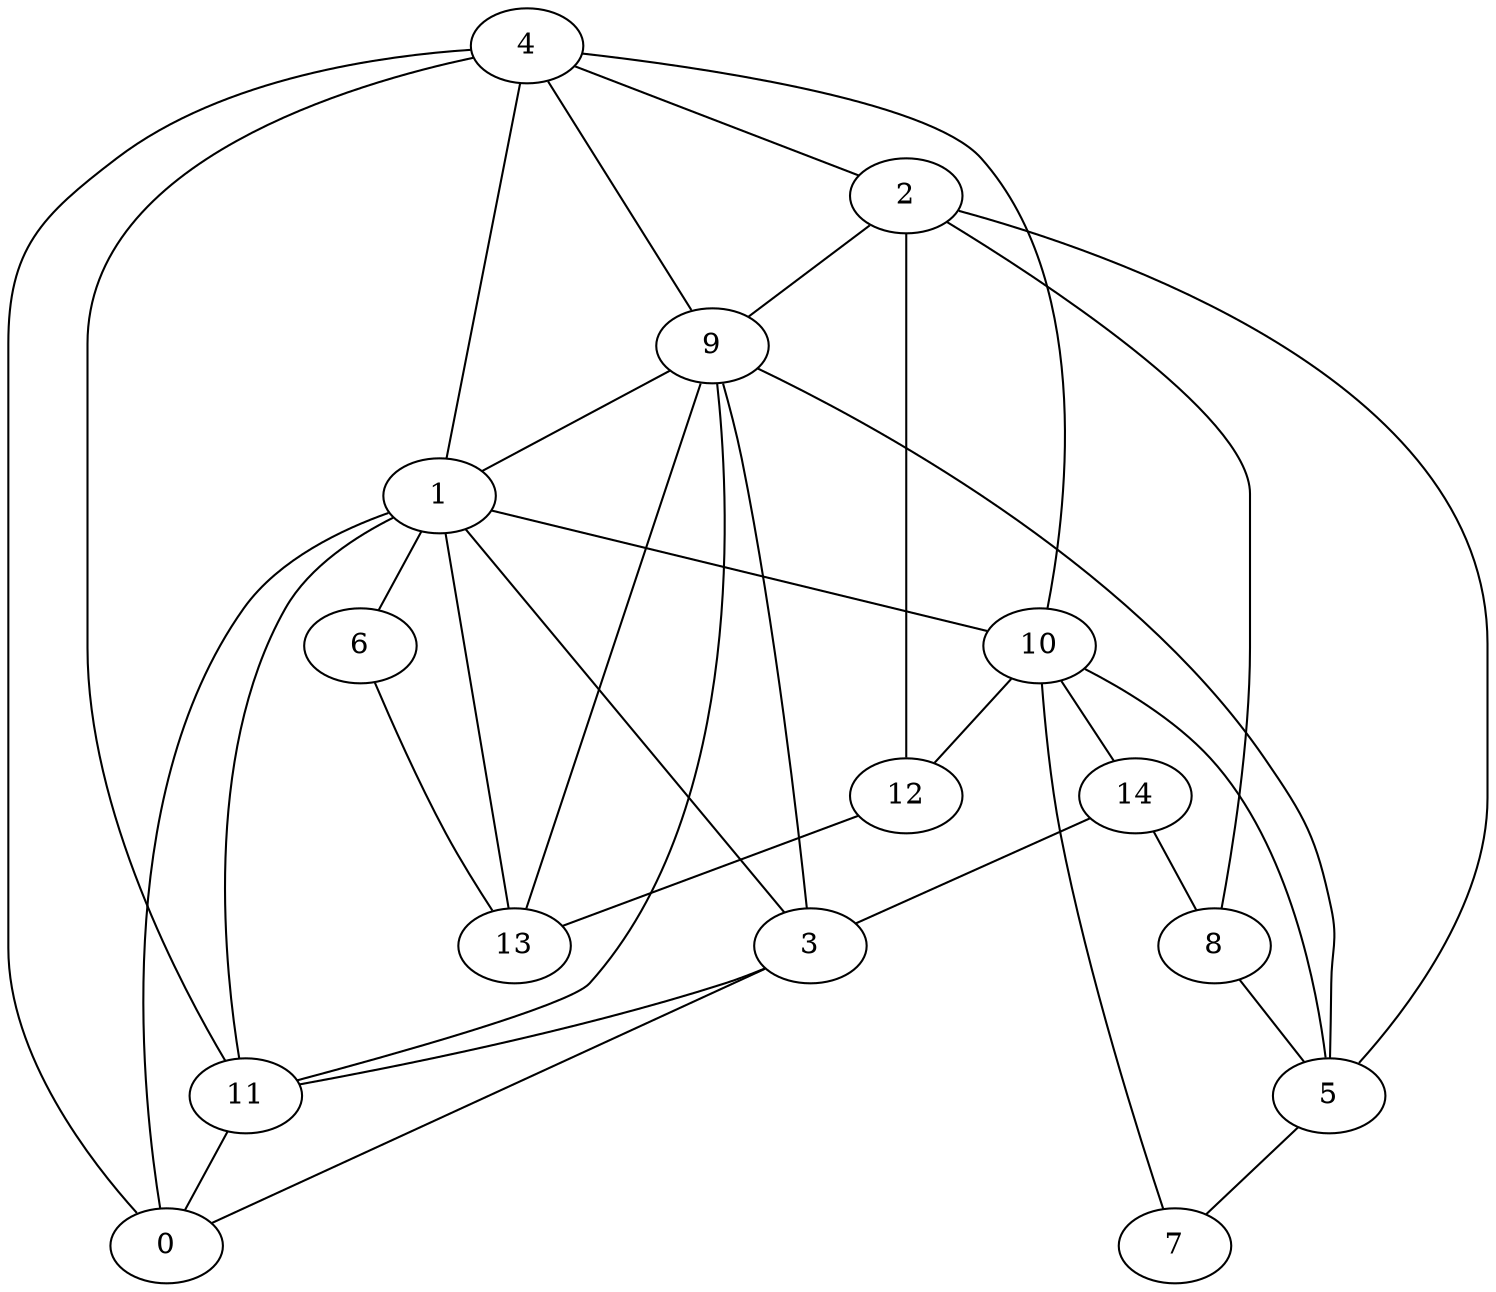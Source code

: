 graph G {
  "0";
  "1";
  "2";
  "3";
  "4";
  "5";
  "6";
  "7";
  "8";
  "9";
  "10";
  "11";
  "12";
  "13";
  "14";
    "4" -- "9";
    "12" -- "13";
    "5" -- "7";
    "5" -- "10";
    "1" -- "6";
    "9" -- "11";
    "2" -- "5";
    "3" -- "1";
    "9" -- "1";
    "10" -- "12";
    "2" -- "8";
    "11" -- "0";
    "7" -- "10";
    "9" -- "3";
    "9" -- "5";
    "4" -- "11";
    "1" -- "0";
    "4" -- "2";
    "14" -- "8";
    "4" -- "0";
    "9" -- "13";
    "10" -- "14";
    "1" -- "11";
    "6" -- "13";
    "3" -- "11";
    "4" -- "10";
    "14" -- "3";
    "8" -- "5";
    "3" -- "0";
    "4" -- "1";
    "2" -- "9";
    "1" -- "13";
    "2" -- "12";
    "1" -- "10";
}

